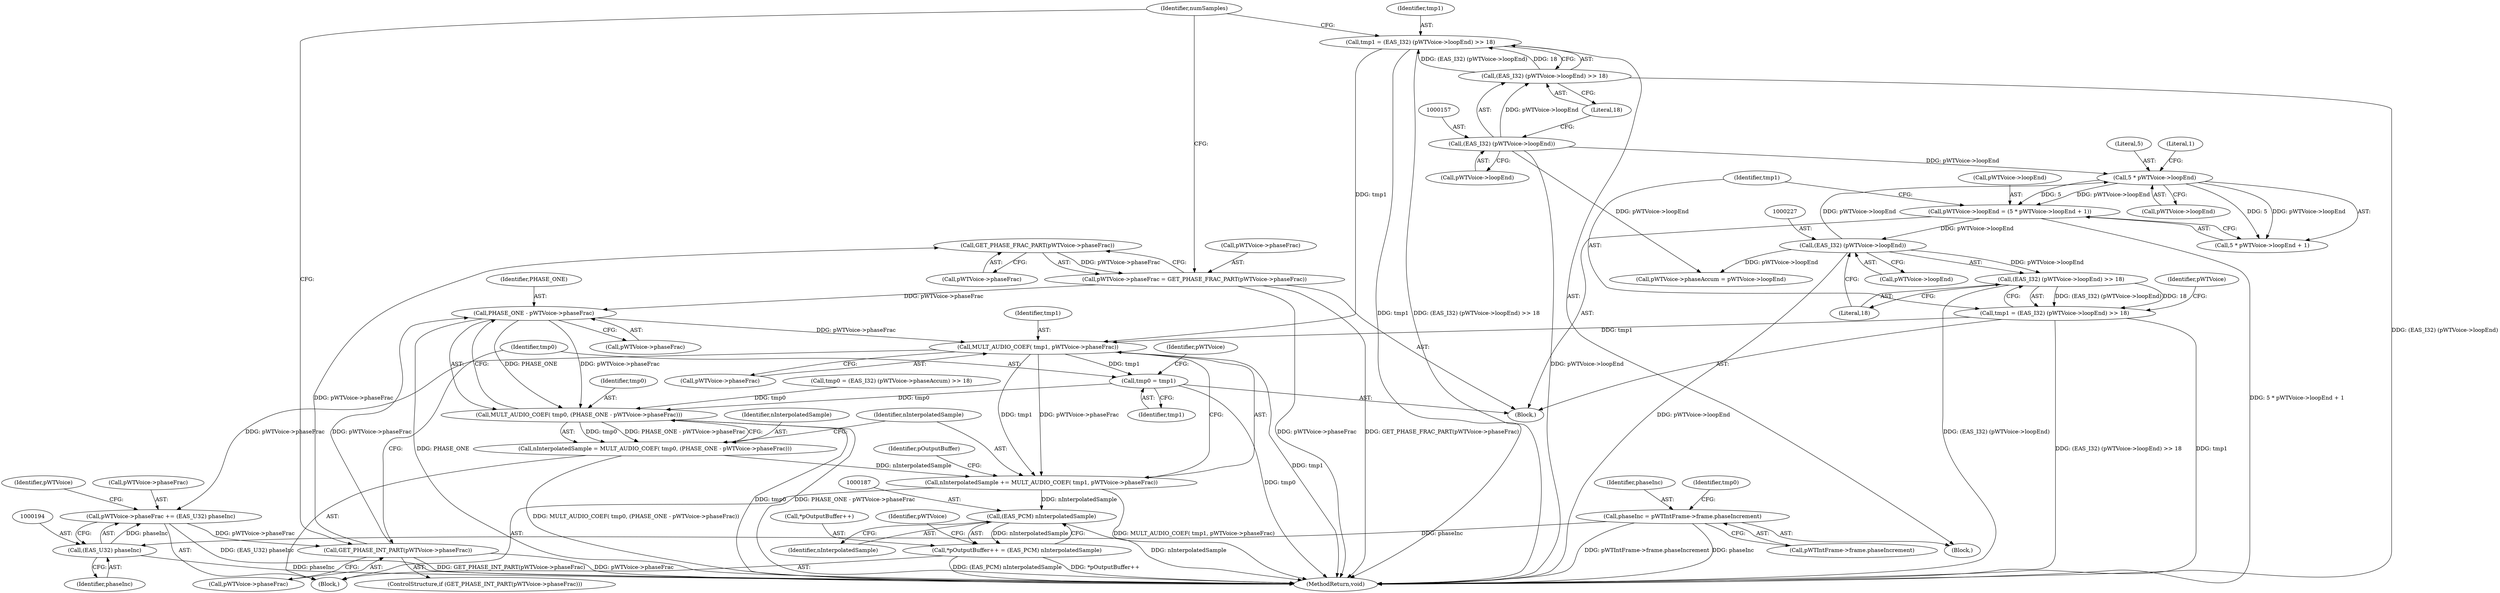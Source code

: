 digraph "0_Android_24d7c408c52143bce7b49de82f3913fd8d1219cf_2@pointer" {
"1000236" [label="(Call,GET_PHASE_FRAC_PART(pWTVoice->phaseFrac))"];
"1000197" [label="(Call,GET_PHASE_INT_PART(pWTVoice->phaseFrac))"];
"1000189" [label="(Call,pWTVoice->phaseFrac += (EAS_U32) phaseInc)"];
"1000193" [label="(Call,(EAS_U32) phaseInc)"];
"1000137" [label="(Call,phaseInc = pWTIntFrame->frame.phaseIncrement)"];
"1000177" [label="(Call,MULT_AUDIO_COEF( tmp1, pWTVoice->phaseFrac))"];
"1000153" [label="(Call,tmp1 = (EAS_I32) (pWTVoice->loopEnd) >> 18)"];
"1000155" [label="(Call,(EAS_I32) (pWTVoice->loopEnd) >> 18)"];
"1000156" [label="(Call,(EAS_I32) (pWTVoice->loopEnd))"];
"1000223" [label="(Call,tmp1 = (EAS_I32) (pWTVoice->loopEnd) >> 18)"];
"1000225" [label="(Call,(EAS_I32) (pWTVoice->loopEnd) >> 18)"];
"1000226" [label="(Call,(EAS_I32) (pWTVoice->loopEnd))"];
"1000212" [label="(Call,pWTVoice->loopEnd = (5 * pWTVoice->loopEnd + 1))"];
"1000217" [label="(Call,5 * pWTVoice->loopEnd)"];
"1000170" [label="(Call,PHASE_ONE - pWTVoice->phaseFrac)"];
"1000232" [label="(Call,pWTVoice->phaseFrac = GET_PHASE_FRAC_PART(pWTVoice->phaseFrac))"];
"1000236" [label="(Call,GET_PHASE_FRAC_PART(pWTVoice->phaseFrac))"];
"1000168" [label="(Call,MULT_AUDIO_COEF( tmp0, (PHASE_ONE - pWTVoice->phaseFrac)))"];
"1000166" [label="(Call,nInterpolatedSample = MULT_AUDIO_COEF( tmp0, (PHASE_ONE - pWTVoice->phaseFrac)))"];
"1000175" [label="(Call,nInterpolatedSample += MULT_AUDIO_COEF( tmp1, pWTVoice->phaseFrac))"];
"1000186" [label="(Call,(EAS_PCM) nInterpolatedSample)"];
"1000182" [label="(Call,*pOutputBuffer++ = (EAS_PCM) nInterpolatedSample)"];
"1000202" [label="(Call,tmp0 = tmp1)"];
"1000185" [label="(Identifier,pOutputBuffer)"];
"1000166" [label="(Call,nInterpolatedSample = MULT_AUDIO_COEF( tmp0, (PHASE_ONE - pWTVoice->phaseFrac)))"];
"1000240" [label="(MethodReturn,void)"];
"1000217" [label="(Call,5 * pWTVoice->loopEnd)"];
"1000226" [label="(Call,(EAS_I32) (pWTVoice->loopEnd))"];
"1000224" [label="(Identifier,tmp1)"];
"1000219" [label="(Call,pWTVoice->loopEnd)"];
"1000198" [label="(Call,pWTVoice->phaseFrac)"];
"1000138" [label="(Identifier,phaseInc)"];
"1000197" [label="(Call,GET_PHASE_INT_PART(pWTVoice->phaseFrac))"];
"1000156" [label="(Call,(EAS_I32) (pWTVoice->loopEnd))"];
"1000158" [label="(Call,pWTVoice->loopEnd)"];
"1000191" [label="(Identifier,pWTVoice)"];
"1000225" [label="(Call,(EAS_I32) (pWTVoice->loopEnd) >> 18)"];
"1000161" [label="(Literal,18)"];
"1000175" [label="(Call,nInterpolatedSample += MULT_AUDIO_COEF( tmp1, pWTVoice->phaseFrac))"];
"1000201" [label="(Block,)"];
"1000155" [label="(Call,(EAS_I32) (pWTVoice->loopEnd) >> 18)"];
"1000213" [label="(Call,pWTVoice->loopEnd)"];
"1000177" [label="(Call,MULT_AUDIO_COEF( tmp1, pWTVoice->phaseFrac))"];
"1000199" [label="(Identifier,pWTVoice)"];
"1000232" [label="(Call,pWTVoice->phaseFrac = GET_PHASE_FRAC_PART(pWTVoice->phaseFrac))"];
"1000169" [label="(Identifier,tmp0)"];
"1000179" [label="(Call,pWTVoice->phaseFrac)"];
"1000189" [label="(Call,pWTVoice->phaseFrac += (EAS_U32) phaseInc)"];
"1000176" [label="(Identifier,nInterpolatedSample)"];
"1000204" [label="(Identifier,tmp1)"];
"1000203" [label="(Identifier,tmp0)"];
"1000216" [label="(Call,5 * pWTVoice->loopEnd + 1)"];
"1000109" [label="(Block,)"];
"1000170" [label="(Call,PHASE_ONE - pWTVoice->phaseFrac)"];
"1000236" [label="(Call,GET_PHASE_FRAC_PART(pWTVoice->phaseFrac))"];
"1000165" [label="(Block,)"];
"1000168" [label="(Call,MULT_AUDIO_COEF( tmp0, (PHASE_ONE - pWTVoice->phaseFrac)))"];
"1000188" [label="(Identifier,nInterpolatedSample)"];
"1000154" [label="(Identifier,tmp1)"];
"1000167" [label="(Identifier,nInterpolatedSample)"];
"1000205" [label="(Call,pWTVoice->phaseAccum = pWTVoice->loopEnd)"];
"1000196" [label="(ControlStructure,if (GET_PHASE_INT_PART(pWTVoice->phaseFrac)))"];
"1000164" [label="(Identifier,numSamples)"];
"1000190" [label="(Call,pWTVoice->phaseFrac)"];
"1000195" [label="(Identifier,phaseInc)"];
"1000178" [label="(Identifier,tmp1)"];
"1000222" [label="(Literal,1)"];
"1000172" [label="(Call,pWTVoice->phaseFrac)"];
"1000182" [label="(Call,*pOutputBuffer++ = (EAS_PCM) nInterpolatedSample)"];
"1000233" [label="(Call,pWTVoice->phaseFrac)"];
"1000186" [label="(Call,(EAS_PCM) nInterpolatedSample)"];
"1000153" [label="(Call,tmp1 = (EAS_I32) (pWTVoice->loopEnd) >> 18)"];
"1000218" [label="(Literal,5)"];
"1000145" [label="(Identifier,tmp0)"];
"1000183" [label="(Call,*pOutputBuffer++)"];
"1000223" [label="(Call,tmp1 = (EAS_I32) (pWTVoice->loopEnd) >> 18)"];
"1000193" [label="(Call,(EAS_U32) phaseInc)"];
"1000212" [label="(Call,pWTVoice->loopEnd = (5 * pWTVoice->loopEnd + 1))"];
"1000139" [label="(Call,pWTIntFrame->frame.phaseIncrement)"];
"1000207" [label="(Identifier,pWTVoice)"];
"1000237" [label="(Call,pWTVoice->phaseFrac)"];
"1000228" [label="(Call,pWTVoice->loopEnd)"];
"1000144" [label="(Call,tmp0 = (EAS_I32) (pWTVoice->phaseAccum) >> 18)"];
"1000137" [label="(Call,phaseInc = pWTIntFrame->frame.phaseIncrement)"];
"1000171" [label="(Identifier,PHASE_ONE)"];
"1000231" [label="(Literal,18)"];
"1000234" [label="(Identifier,pWTVoice)"];
"1000202" [label="(Call,tmp0 = tmp1)"];
"1000236" -> "1000232"  [label="AST: "];
"1000236" -> "1000237"  [label="CFG: "];
"1000237" -> "1000236"  [label="AST: "];
"1000232" -> "1000236"  [label="CFG: "];
"1000236" -> "1000232"  [label="DDG: pWTVoice->phaseFrac"];
"1000197" -> "1000236"  [label="DDG: pWTVoice->phaseFrac"];
"1000197" -> "1000196"  [label="AST: "];
"1000197" -> "1000198"  [label="CFG: "];
"1000198" -> "1000197"  [label="AST: "];
"1000164" -> "1000197"  [label="CFG: "];
"1000203" -> "1000197"  [label="CFG: "];
"1000197" -> "1000240"  [label="DDG: GET_PHASE_INT_PART(pWTVoice->phaseFrac)"];
"1000197" -> "1000240"  [label="DDG: pWTVoice->phaseFrac"];
"1000197" -> "1000170"  [label="DDG: pWTVoice->phaseFrac"];
"1000189" -> "1000197"  [label="DDG: pWTVoice->phaseFrac"];
"1000189" -> "1000165"  [label="AST: "];
"1000189" -> "1000193"  [label="CFG: "];
"1000190" -> "1000189"  [label="AST: "];
"1000193" -> "1000189"  [label="AST: "];
"1000199" -> "1000189"  [label="CFG: "];
"1000189" -> "1000240"  [label="DDG: (EAS_U32) phaseInc"];
"1000193" -> "1000189"  [label="DDG: phaseInc"];
"1000177" -> "1000189"  [label="DDG: pWTVoice->phaseFrac"];
"1000193" -> "1000195"  [label="CFG: "];
"1000194" -> "1000193"  [label="AST: "];
"1000195" -> "1000193"  [label="AST: "];
"1000193" -> "1000240"  [label="DDG: phaseInc"];
"1000137" -> "1000193"  [label="DDG: phaseInc"];
"1000137" -> "1000109"  [label="AST: "];
"1000137" -> "1000139"  [label="CFG: "];
"1000138" -> "1000137"  [label="AST: "];
"1000139" -> "1000137"  [label="AST: "];
"1000145" -> "1000137"  [label="CFG: "];
"1000137" -> "1000240"  [label="DDG: pWTIntFrame->frame.phaseIncrement"];
"1000137" -> "1000240"  [label="DDG: phaseInc"];
"1000177" -> "1000175"  [label="AST: "];
"1000177" -> "1000179"  [label="CFG: "];
"1000178" -> "1000177"  [label="AST: "];
"1000179" -> "1000177"  [label="AST: "];
"1000175" -> "1000177"  [label="CFG: "];
"1000177" -> "1000240"  [label="DDG: tmp1"];
"1000177" -> "1000175"  [label="DDG: tmp1"];
"1000177" -> "1000175"  [label="DDG: pWTVoice->phaseFrac"];
"1000153" -> "1000177"  [label="DDG: tmp1"];
"1000223" -> "1000177"  [label="DDG: tmp1"];
"1000170" -> "1000177"  [label="DDG: pWTVoice->phaseFrac"];
"1000177" -> "1000202"  [label="DDG: tmp1"];
"1000153" -> "1000109"  [label="AST: "];
"1000153" -> "1000155"  [label="CFG: "];
"1000154" -> "1000153"  [label="AST: "];
"1000155" -> "1000153"  [label="AST: "];
"1000164" -> "1000153"  [label="CFG: "];
"1000153" -> "1000240"  [label="DDG: (EAS_I32) (pWTVoice->loopEnd) >> 18"];
"1000153" -> "1000240"  [label="DDG: tmp1"];
"1000155" -> "1000153"  [label="DDG: (EAS_I32) (pWTVoice->loopEnd)"];
"1000155" -> "1000153"  [label="DDG: 18"];
"1000155" -> "1000161"  [label="CFG: "];
"1000156" -> "1000155"  [label="AST: "];
"1000161" -> "1000155"  [label="AST: "];
"1000155" -> "1000240"  [label="DDG: (EAS_I32) (pWTVoice->loopEnd)"];
"1000156" -> "1000155"  [label="DDG: pWTVoice->loopEnd"];
"1000156" -> "1000158"  [label="CFG: "];
"1000157" -> "1000156"  [label="AST: "];
"1000158" -> "1000156"  [label="AST: "];
"1000161" -> "1000156"  [label="CFG: "];
"1000156" -> "1000240"  [label="DDG: pWTVoice->loopEnd"];
"1000156" -> "1000205"  [label="DDG: pWTVoice->loopEnd"];
"1000156" -> "1000217"  [label="DDG: pWTVoice->loopEnd"];
"1000223" -> "1000201"  [label="AST: "];
"1000223" -> "1000225"  [label="CFG: "];
"1000224" -> "1000223"  [label="AST: "];
"1000225" -> "1000223"  [label="AST: "];
"1000234" -> "1000223"  [label="CFG: "];
"1000223" -> "1000240"  [label="DDG: (EAS_I32) (pWTVoice->loopEnd) >> 18"];
"1000223" -> "1000240"  [label="DDG: tmp1"];
"1000225" -> "1000223"  [label="DDG: (EAS_I32) (pWTVoice->loopEnd)"];
"1000225" -> "1000223"  [label="DDG: 18"];
"1000225" -> "1000231"  [label="CFG: "];
"1000226" -> "1000225"  [label="AST: "];
"1000231" -> "1000225"  [label="AST: "];
"1000225" -> "1000240"  [label="DDG: (EAS_I32) (pWTVoice->loopEnd)"];
"1000226" -> "1000225"  [label="DDG: pWTVoice->loopEnd"];
"1000226" -> "1000228"  [label="CFG: "];
"1000227" -> "1000226"  [label="AST: "];
"1000228" -> "1000226"  [label="AST: "];
"1000231" -> "1000226"  [label="CFG: "];
"1000226" -> "1000240"  [label="DDG: pWTVoice->loopEnd"];
"1000226" -> "1000205"  [label="DDG: pWTVoice->loopEnd"];
"1000226" -> "1000217"  [label="DDG: pWTVoice->loopEnd"];
"1000212" -> "1000226"  [label="DDG: pWTVoice->loopEnd"];
"1000212" -> "1000201"  [label="AST: "];
"1000212" -> "1000216"  [label="CFG: "];
"1000213" -> "1000212"  [label="AST: "];
"1000216" -> "1000212"  [label="AST: "];
"1000224" -> "1000212"  [label="CFG: "];
"1000212" -> "1000240"  [label="DDG: 5 * pWTVoice->loopEnd + 1"];
"1000217" -> "1000212"  [label="DDG: 5"];
"1000217" -> "1000212"  [label="DDG: pWTVoice->loopEnd"];
"1000217" -> "1000216"  [label="AST: "];
"1000217" -> "1000219"  [label="CFG: "];
"1000218" -> "1000217"  [label="AST: "];
"1000219" -> "1000217"  [label="AST: "];
"1000222" -> "1000217"  [label="CFG: "];
"1000217" -> "1000216"  [label="DDG: 5"];
"1000217" -> "1000216"  [label="DDG: pWTVoice->loopEnd"];
"1000170" -> "1000168"  [label="AST: "];
"1000170" -> "1000172"  [label="CFG: "];
"1000171" -> "1000170"  [label="AST: "];
"1000172" -> "1000170"  [label="AST: "];
"1000168" -> "1000170"  [label="CFG: "];
"1000170" -> "1000240"  [label="DDG: PHASE_ONE"];
"1000170" -> "1000168"  [label="DDG: PHASE_ONE"];
"1000170" -> "1000168"  [label="DDG: pWTVoice->phaseFrac"];
"1000232" -> "1000170"  [label="DDG: pWTVoice->phaseFrac"];
"1000232" -> "1000201"  [label="AST: "];
"1000233" -> "1000232"  [label="AST: "];
"1000164" -> "1000232"  [label="CFG: "];
"1000232" -> "1000240"  [label="DDG: GET_PHASE_FRAC_PART(pWTVoice->phaseFrac)"];
"1000232" -> "1000240"  [label="DDG: pWTVoice->phaseFrac"];
"1000168" -> "1000166"  [label="AST: "];
"1000169" -> "1000168"  [label="AST: "];
"1000166" -> "1000168"  [label="CFG: "];
"1000168" -> "1000240"  [label="DDG: tmp0"];
"1000168" -> "1000240"  [label="DDG: PHASE_ONE - pWTVoice->phaseFrac"];
"1000168" -> "1000166"  [label="DDG: tmp0"];
"1000168" -> "1000166"  [label="DDG: PHASE_ONE - pWTVoice->phaseFrac"];
"1000202" -> "1000168"  [label="DDG: tmp0"];
"1000144" -> "1000168"  [label="DDG: tmp0"];
"1000166" -> "1000165"  [label="AST: "];
"1000167" -> "1000166"  [label="AST: "];
"1000176" -> "1000166"  [label="CFG: "];
"1000166" -> "1000240"  [label="DDG: MULT_AUDIO_COEF( tmp0, (PHASE_ONE - pWTVoice->phaseFrac))"];
"1000166" -> "1000175"  [label="DDG: nInterpolatedSample"];
"1000175" -> "1000165"  [label="AST: "];
"1000176" -> "1000175"  [label="AST: "];
"1000185" -> "1000175"  [label="CFG: "];
"1000175" -> "1000240"  [label="DDG: MULT_AUDIO_COEF( tmp1, pWTVoice->phaseFrac)"];
"1000175" -> "1000186"  [label="DDG: nInterpolatedSample"];
"1000186" -> "1000182"  [label="AST: "];
"1000186" -> "1000188"  [label="CFG: "];
"1000187" -> "1000186"  [label="AST: "];
"1000188" -> "1000186"  [label="AST: "];
"1000182" -> "1000186"  [label="CFG: "];
"1000186" -> "1000240"  [label="DDG: nInterpolatedSample"];
"1000186" -> "1000182"  [label="DDG: nInterpolatedSample"];
"1000182" -> "1000165"  [label="AST: "];
"1000183" -> "1000182"  [label="AST: "];
"1000191" -> "1000182"  [label="CFG: "];
"1000182" -> "1000240"  [label="DDG: (EAS_PCM) nInterpolatedSample"];
"1000182" -> "1000240"  [label="DDG: *pOutputBuffer++"];
"1000202" -> "1000201"  [label="AST: "];
"1000202" -> "1000204"  [label="CFG: "];
"1000203" -> "1000202"  [label="AST: "];
"1000204" -> "1000202"  [label="AST: "];
"1000207" -> "1000202"  [label="CFG: "];
"1000202" -> "1000240"  [label="DDG: tmp0"];
}
